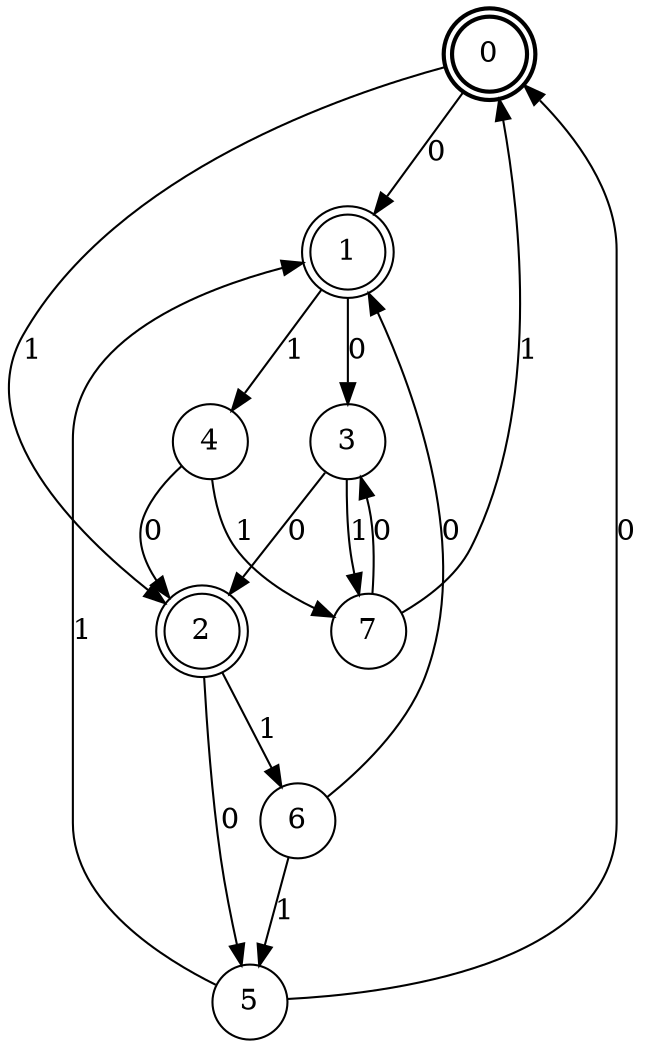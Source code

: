 digraph Automat {
    node [shape = circle];
    0 [style = "bold"];
    0 [peripheries=2]
    0 -> 1 [label = "0"];
    0 -> 2 [label = "1"];
    1 [peripheries=2]
    1 -> 3 [label = "0"];
    1 -> 4 [label = "1"];
    2 [peripheries=2]
    2 -> 5 [label = "0"];
    2 -> 6 [label = "1"];
    3 -> 2 [label = "0"];
    3 -> 7 [label = "1"];
    4 -> 2 [label = "0"];
    4 -> 7 [label = "1"];
    5 -> 0 [label = "0"];
    5 -> 1 [label = "1"];
    6 -> 1 [label = "0"];
    6 -> 5 [label = "1"];
    7 -> 3 [label = "0"];
    7 -> 0 [label = "1"];
}
